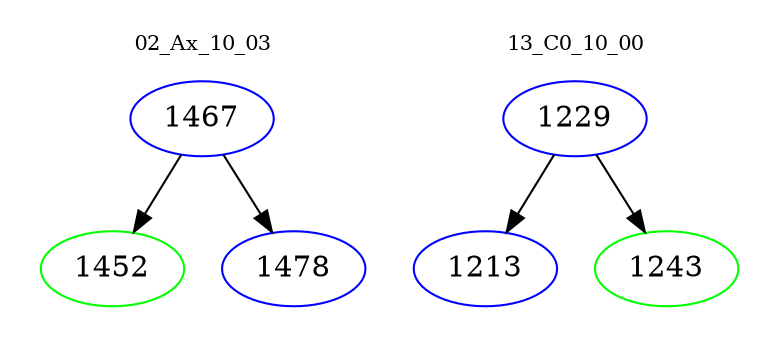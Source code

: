 digraph{
subgraph cluster_0 {
color = white
label = "02_Ax_10_03";
fontsize=10;
T0_1467 [label="1467", color="blue"]
T0_1467 -> T0_1452 [color="black"]
T0_1452 [label="1452", color="green"]
T0_1467 -> T0_1478 [color="black"]
T0_1478 [label="1478", color="blue"]
}
subgraph cluster_1 {
color = white
label = "13_C0_10_00";
fontsize=10;
T1_1229 [label="1229", color="blue"]
T1_1229 -> T1_1213 [color="black"]
T1_1213 [label="1213", color="blue"]
T1_1229 -> T1_1243 [color="black"]
T1_1243 [label="1243", color="green"]
}
}
